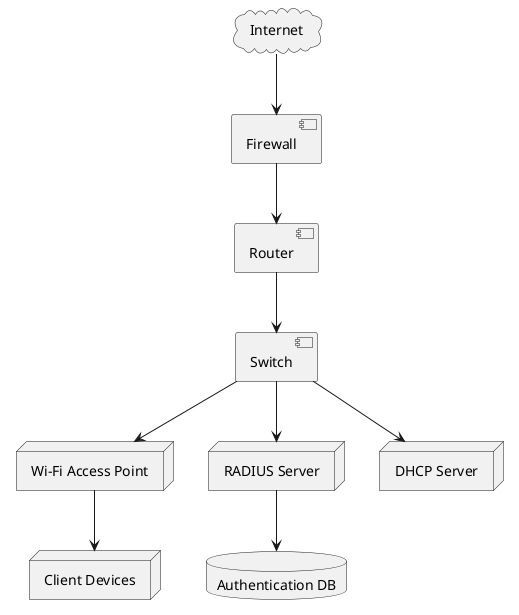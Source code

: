 @startuml
cloud "Internet" as Internet
component "Firewall" as FW
component "Router" as RT
component "Switch" as SW
node "Wi-Fi Access Point" as AP
node "RADIUS Server" as RADIUS
node "DHCP Server" as DHCP
database "Authentication DB" as AuthDB
node "Client Devices" as Client

Internet --> FW
FW --> RT
RT --> SW
SW --> AP
SW --> RADIUS
SW --> DHCP
RADIUS --> AuthDB
AP --> Client
@enduml
